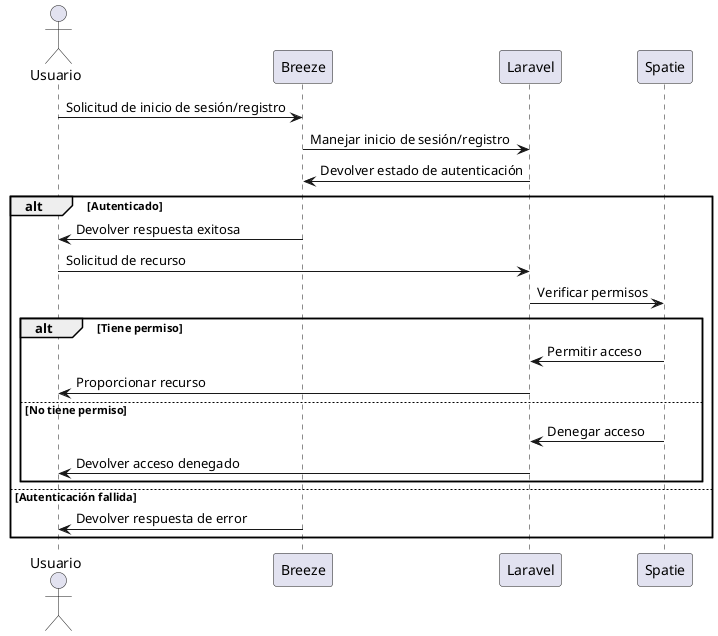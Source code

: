 @startuml "Diagrama de secuencia 1 - Autenticación de usuario"

actor "Usuario" as User
participant "Breeze" as B
participant "Laravel" as L
participant "Spatie" as S

User -> B: Solicitud de inicio de sesión/registro
B -> L: Manejar inicio de sesión/registro
L -> B: Devolver estado de autenticación

alt Autenticado
    B -> User: Devolver respuesta exitosa

    User -> L: Solicitud de recurso
    L -> S: Verificar permisos
    alt Tiene permiso
        S -> L: Permitir acceso
        L -> User: Proporcionar recurso
    else No tiene permiso
        S -> L: Denegar acceso
        L -> User: Devolver acceso denegado
    end
else Autenticación fallida
    B -> User: Devolver respuesta de error
end
@enduml
